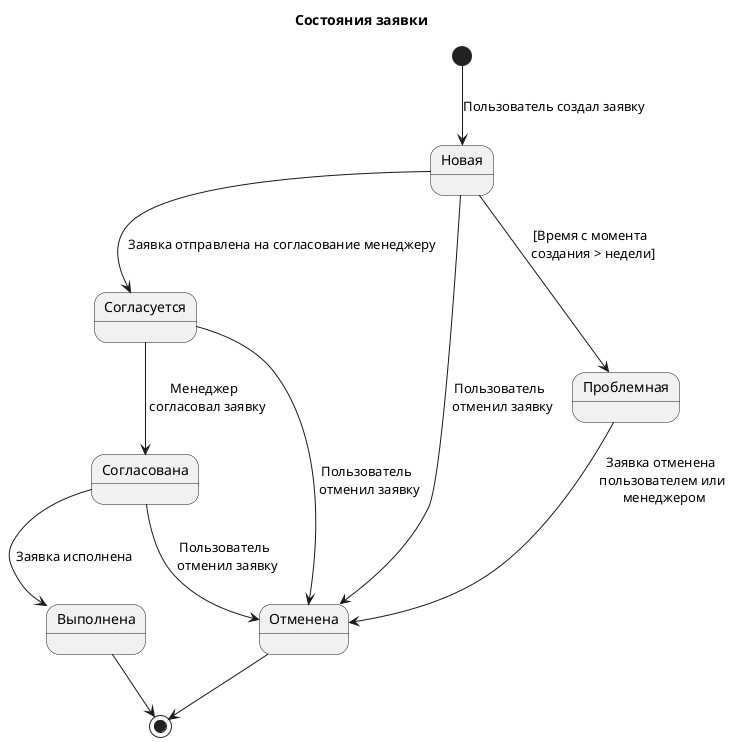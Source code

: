 @startuml statechart
title Состояния заявки

[*] --> Новая : Пользователь создал заявку
Новая --> Согласуется : Заявка отправлена на согласование менеджеру
Согласуется --> Согласована : Менеджер \n согласовал заявку
Согласована --> Выполнена : Заявка исполнена
Выполнена --> [*]

Новая --> Отменена : Пользователь \n отменил заявку
Согласуется --> Отменена : Пользователь \n отменил заявку
Согласована --> Отменена : Пользователь \n отменил заявку
Отменена --> [*]

Новая --> Проблемная : [Время с момента \n создания > недели]
Проблемная --> Отменена : Заявка отменена \n пользователем или \n менеджером
@enduml